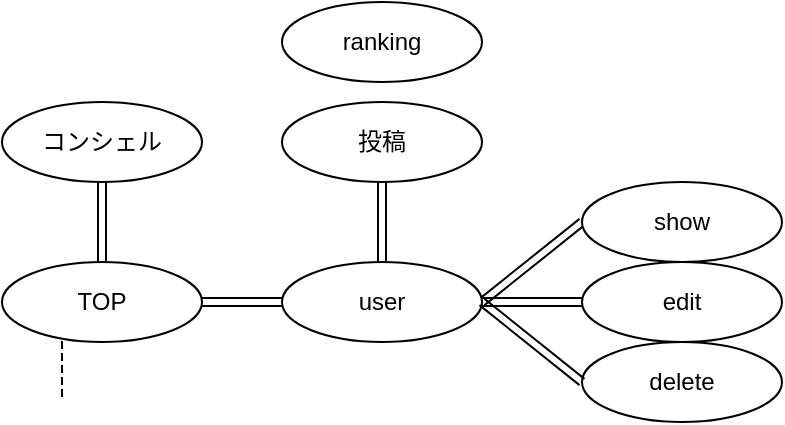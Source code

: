 <mxfile>
    <diagram id="ix5sDDoxbhj6LqAai39E" name="ページ1">
        <mxGraphModel dx="515" dy="387" grid="1" gridSize="10" guides="1" tooltips="1" connect="1" arrows="1" fold="1" page="1" pageScale="1" pageWidth="827" pageHeight="1169" math="0" shadow="0">
            <root>
                <mxCell id="0"/>
                <mxCell id="1" parent="0"/>
                <mxCell id="9" style="edgeStyle=none;html=1;exitX=1;exitY=0.5;exitDx=0;exitDy=0;entryX=0;entryY=0.5;entryDx=0;entryDy=0;shape=link;" edge="1" parent="1" source="2" target="5">
                    <mxGeometry relative="1" as="geometry"/>
                </mxCell>
                <mxCell id="2" value="TOP" style="ellipse;whiteSpace=wrap;html=1;align=center;" vertex="1" parent="1">
                    <mxGeometry x="50" y="180" width="100" height="40" as="geometry"/>
                </mxCell>
                <mxCell id="10" style="edgeStyle=none;shape=link;html=1;exitX=0.5;exitY=1;exitDx=0;exitDy=0;entryX=0.5;entryY=0;entryDx=0;entryDy=0;" edge="1" parent="1" source="3" target="2">
                    <mxGeometry relative="1" as="geometry"/>
                </mxCell>
                <mxCell id="3" value="コンシェル" style="ellipse;whiteSpace=wrap;html=1;align=center;" vertex="1" parent="1">
                    <mxGeometry x="50" y="100" width="100" height="40" as="geometry"/>
                </mxCell>
                <mxCell id="4" value="投稿" style="ellipse;whiteSpace=wrap;html=1;align=center;" vertex="1" parent="1">
                    <mxGeometry x="190" y="100" width="100" height="40" as="geometry"/>
                </mxCell>
                <mxCell id="12" style="edgeStyle=none;shape=link;html=1;exitX=1;exitY=0.5;exitDx=0;exitDy=0;entryX=0;entryY=0.5;entryDx=0;entryDy=0;" edge="1" parent="1" source="5" target="6">
                    <mxGeometry relative="1" as="geometry"/>
                </mxCell>
                <mxCell id="15" style="edgeStyle=none;shape=link;html=1;exitX=0.5;exitY=0;exitDx=0;exitDy=0;entryX=0.5;entryY=1;entryDx=0;entryDy=0;" edge="1" parent="1" source="5" target="4">
                    <mxGeometry relative="1" as="geometry"/>
                </mxCell>
                <mxCell id="5" value="user" style="ellipse;whiteSpace=wrap;html=1;align=center;" vertex="1" parent="1">
                    <mxGeometry x="190" y="180" width="100" height="40" as="geometry"/>
                </mxCell>
                <mxCell id="6" value="show" style="ellipse;whiteSpace=wrap;html=1;align=center;" vertex="1" parent="1">
                    <mxGeometry x="340" y="140" width="100" height="40" as="geometry"/>
                </mxCell>
                <mxCell id="7" value="edit" style="ellipse;whiteSpace=wrap;html=1;align=center;" vertex="1" parent="1">
                    <mxGeometry x="340" y="180" width="100" height="40" as="geometry"/>
                </mxCell>
                <mxCell id="8" value="delete" style="ellipse;whiteSpace=wrap;html=1;align=center;" vertex="1" parent="1">
                    <mxGeometry x="340" y="220" width="100" height="40" as="geometry"/>
                </mxCell>
                <mxCell id="13" style="edgeStyle=none;shape=link;html=1;exitX=1;exitY=0.5;exitDx=0;exitDy=0;entryX=0;entryY=0.5;entryDx=0;entryDy=0;" edge="1" parent="1" source="5" target="7">
                    <mxGeometry relative="1" as="geometry">
                        <mxPoint x="300" y="210" as="sourcePoint"/>
                        <mxPoint x="350" y="170" as="targetPoint"/>
                    </mxGeometry>
                </mxCell>
                <mxCell id="14" style="edgeStyle=none;shape=link;html=1;entryX=0;entryY=0.5;entryDx=0;entryDy=0;" edge="1" parent="1" target="8">
                    <mxGeometry relative="1" as="geometry">
                        <mxPoint x="290" y="200" as="sourcePoint"/>
                        <mxPoint x="350" y="210" as="targetPoint"/>
                    </mxGeometry>
                </mxCell>
                <mxCell id="16" value="ranking" style="ellipse;whiteSpace=wrap;html=1;align=center;" vertex="1" parent="1">
                    <mxGeometry x="190" y="50" width="100" height="40" as="geometry"/>
                </mxCell>
                <mxCell id="17" value="" style="shape=partialRectangle;fillColor=none;align=left;verticalAlign=middle;strokeColor=none;spacingLeft=34;rotatable=0;points=[[0,0.5],[1,0.5]];portConstraint=eastwest;dropTarget=0;" vertex="1" parent="1">
                    <mxGeometry x="50" y="220" width="90" height="30" as="geometry"/>
                </mxCell>
                <mxCell id="18" value="" style="shape=partialRectangle;top=0;left=0;bottom=0;fillColor=none;stokeWidth=1;dashed=1;align=left;verticalAlign=middle;spacingLeft=4;spacingRight=4;overflow=hidden;rotatable=0;points=[];portConstraint=eastwest;part=1;" vertex="1" connectable="0" parent="17">
                    <mxGeometry width="30" height="30" as="geometry"/>
                </mxCell>
            </root>
        </mxGraphModel>
    </diagram>
</mxfile>